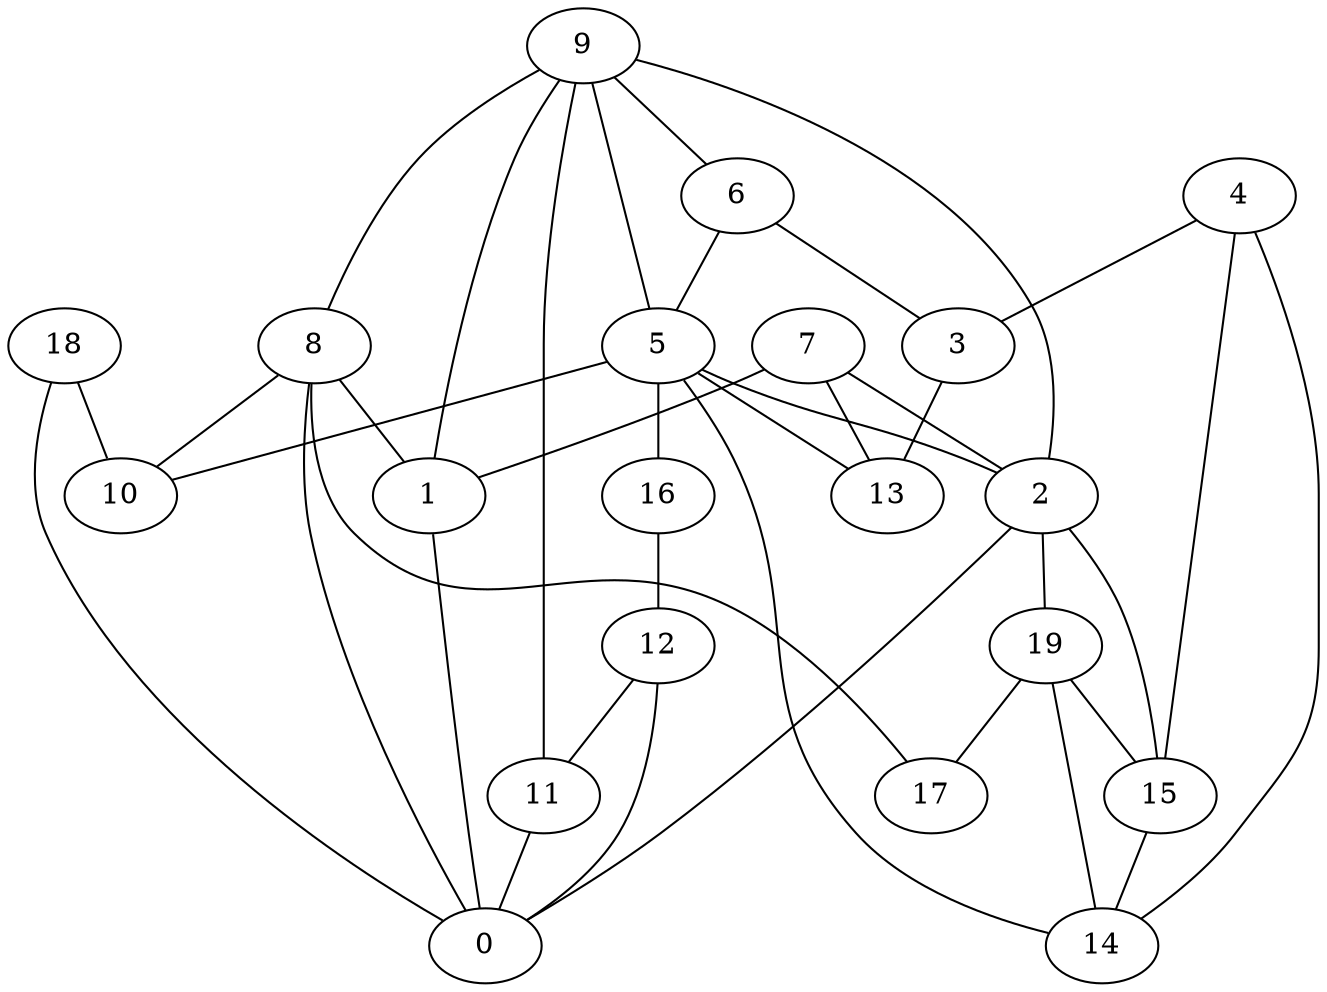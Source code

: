 digraph GG_graph {

subgraph G_graph {
edge [color = black]
"7" -> "2" [dir = none]
"7" -> "13" [dir = none]
"7" -> "1" [dir = none]
"18" -> "10" [dir = none]
"18" -> "0" [dir = none]
"11" -> "0" [dir = none]
"5" -> "14" [dir = none]
"5" -> "10" [dir = none]
"5" -> "13" [dir = none]
"5" -> "16" [dir = none]
"5" -> "2" [dir = none]
"2" -> "19" [dir = none]
"2" -> "15" [dir = none]
"2" -> "0" [dir = none]
"4" -> "3" [dir = none]
"4" -> "14" [dir = none]
"4" -> "15" [dir = none]
"3" -> "13" [dir = none]
"16" -> "12" [dir = none]
"8" -> "17" [dir = none]
"8" -> "1" [dir = none]
"8" -> "0" [dir = none]
"8" -> "10" [dir = none]
"12" -> "11" [dir = none]
"12" -> "0" [dir = none]
"15" -> "14" [dir = none]
"19" -> "14" [dir = none]
"19" -> "15" [dir = none]
"19" -> "17" [dir = none]
"6" -> "5" [dir = none]
"6" -> "3" [dir = none]
"1" -> "0" [dir = none]
"9" -> "11" [dir = none]
"9" -> "8" [dir = none]
"9" -> "1" [dir = none]
"9" -> "5" [dir = none]
"9" -> "2" [dir = none]
"9" -> "6" [dir = none]
}

}

